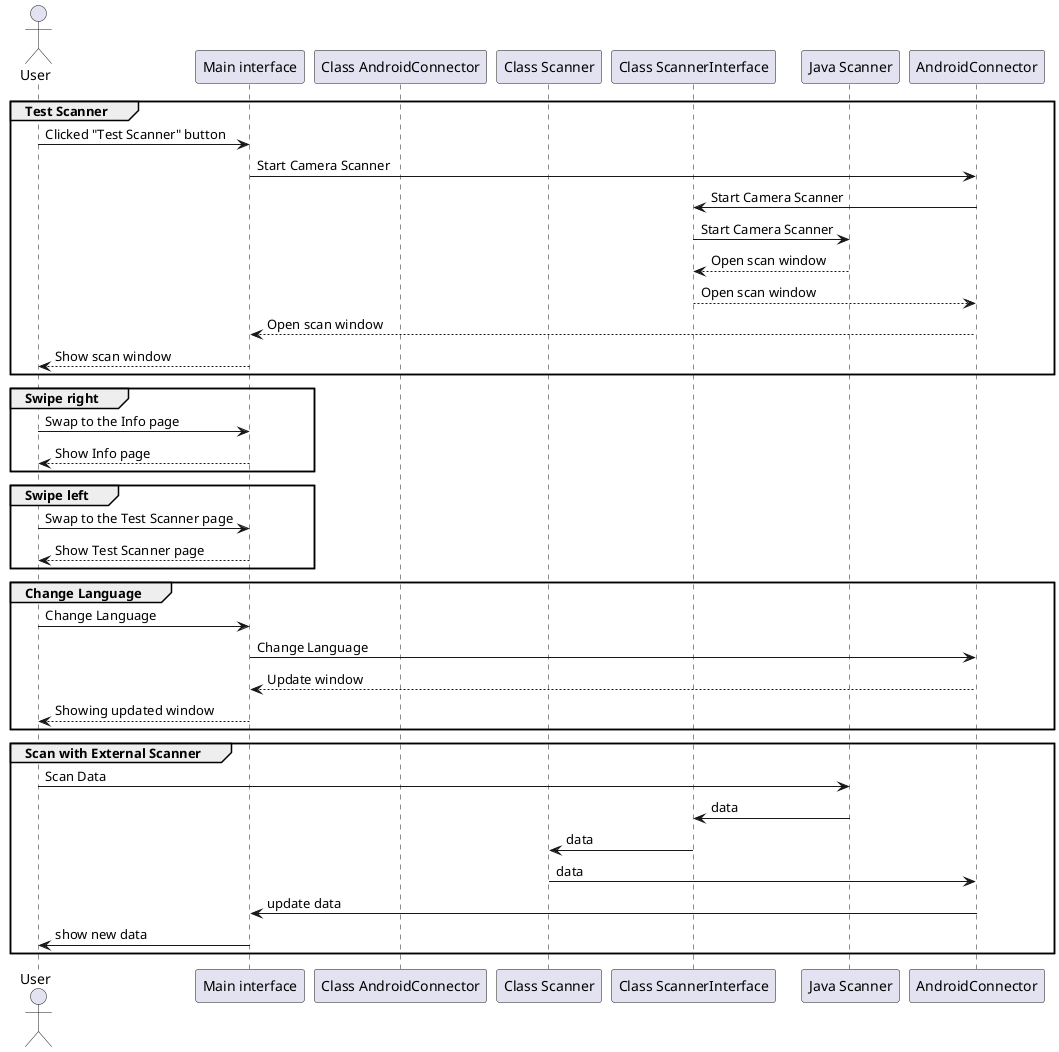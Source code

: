     
@startuml SequenceDiagram

actor User
participant "Main interface" as interface
participant "Class AndroidConnector" as androidConnector
participant "Class Scanner" as scanner
participant "Class ScannerInterface" as ScannerInterface
participant "Java Scanner" as javaScanner


group Test Scanner
    User -> interface: Clicked "Test Scanner" button
    interface -> AndroidConnector: Start Camera Scanner
    AndroidConnector -> ScannerInterface: Start Camera Scanner
    ScannerInterface -> javaScanner: Start Camera Scanner
    ScannerInterface <-- javaScanner: Open scan window
    AndroidConnector <-- ScannerInterface: Open scan window
    interface <-- AndroidConnector: Open scan window
    User <-- interface: Show scan window
end

group Swipe right
    User -> interface: Swap to the Info page
    interface --> User: Show Info page
end

group Swipe left
    User -> interface: Swap to the Test Scanner page
    interface --> User: Show Test Scanner page
end

group Change Language
    User -> interface: Change Language
    interface -> AndroidConnector: Change Language
    interface <-- AndroidConnector: Update window
    User <-- interface: Showing updated window
end

group Scan with External Scanner
    User -> javaScanner: Scan Data
    javaScanner -> ScannerInterface: data
    ScannerInterface -> scanner: data
    scanner -> AndroidConnector: data
    AndroidConnector -> interface: update data
    interface -> User: show new data
end


@enduml

